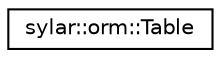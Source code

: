 digraph "类继承关系图"
{
 // LATEX_PDF_SIZE
  edge [fontname="Helvetica",fontsize="10",labelfontname="Helvetica",labelfontsize="10"];
  node [fontname="Helvetica",fontsize="10",shape=record];
  rankdir="LR";
  Node0 [label="sylar::orm::Table",height=0.2,width=0.4,color="black", fillcolor="white", style="filled",URL="$classsylar_1_1orm_1_1Table.html",tooltip=" "];
}
